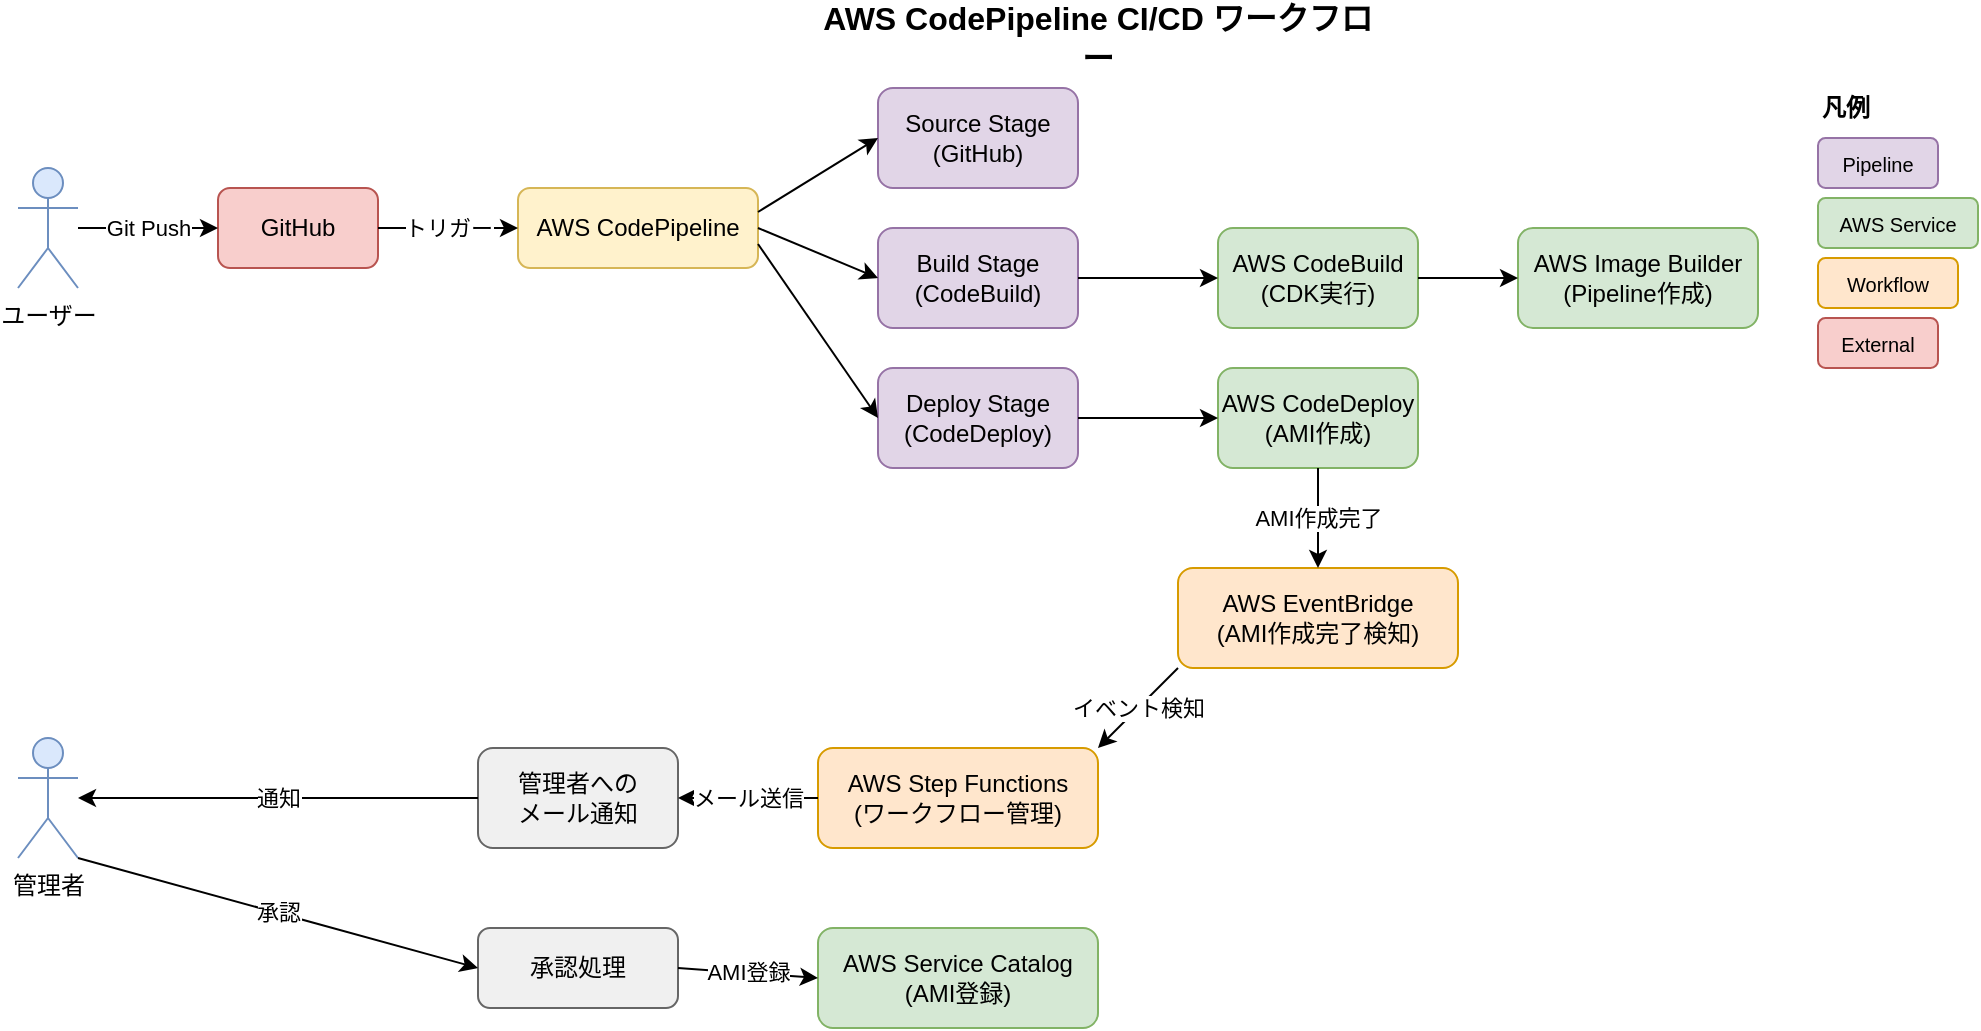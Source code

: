 <?xml version="1.0" encoding="UTF-8"?>
<mxfile>
    <diagram id="C5RBs43oDa-KdzZeNtuy" name="Page-1">
        <mxGraphModel dx="1422" dy="794" grid="1" gridSize="10" guides="1" tooltips="1" connect="1" arrows="1" fold="1" page="1" pageScale="1" pageWidth="1169" pageHeight="827" math="0" shadow="0">
            <root>
                <mxCell id="WIyWlLk6GJQsqaUBKTNV-0"/>
                <mxCell id="WIyWlLk6GJQsqaUBKTNV-1" parent="WIyWlLk6GJQsqaUBKTNV-0"/>
                
                <!-- User -->
                <mxCell id="user-1" value="ユーザー" style="shape=umlActor;verticalLabelPosition=bottom;verticalAlign=top;html=1;outlineConnect=0;fillColor=#dae8fc;strokeColor=#6c8ebf;" vertex="1" parent="WIyWlLk6GJQsqaUBKTNV-1">
                    <mxGeometry x="50" y="100" width="30" height="60" as="geometry"/>
                </mxCell>
                
                <!-- GitHub -->
                <mxCell id="github-1" value="GitHub" style="rounded=1;whiteSpace=wrap;html=1;fillColor=#f8cecc;strokeColor=#b85450;" vertex="1" parent="WIyWlLk6GJQsqaUBKTNV-1">
                    <mxGeometry x="150" y="110" width="80" height="40" as="geometry"/>
                </mxCell>
                
                <!-- CodePipeline -->
                <mxCell id="codepipeline-1" value="AWS CodePipeline" style="rounded=1;whiteSpace=wrap;html=1;fillColor=#fff2cc;strokeColor=#d6b656;" vertex="1" parent="WIyWlLk6GJQsqaUBKTNV-1">
                    <mxGeometry x="300" y="110" width="120" height="40" as="geometry"/>
                </mxCell>
                
                <!-- Source Stage -->
                <mxCell id="source-1" value="Source Stage&#10;(GitHub)" style="rounded=1;whiteSpace=wrap;html=1;fillColor=#e1d5e7;strokeColor=#9673a6;" vertex="1" parent="WIyWlLk6GJQsqaUBKTNV-1">
                    <mxGeometry x="480" y="60" width="100" height="50" as="geometry"/>
                </mxCell>
                
                <!-- Build Stage -->
                <mxCell id="build-1" value="Build Stage&#10;(CodeBuild)" style="rounded=1;whiteSpace=wrap;html=1;fillColor=#e1d5e7;strokeColor=#9673a6;" vertex="1" parent="WIyWlLk6GJQsqaUBKTNV-1">
                    <mxGeometry x="480" y="130" width="100" height="50" as="geometry"/>
                </mxCell>
                
                <!-- Deploy Stage -->
                <mxCell id="deploy-1" value="Deploy Stage&#10;(CodeDeploy)" style="rounded=1;whiteSpace=wrap;html=1;fillColor=#e1d5e7;strokeColor=#9673a6;" vertex="1" parent="WIyWlLk6GJQsqaUBKTNV-1">
                    <mxGeometry x="480" y="200" width="100" height="50" as="geometry"/>
                </mxCell>
                
                <!-- CodeBuild -->
                <mxCell id="codebuild-1" value="AWS CodeBuild&#10;(CDK実行)" style="rounded=1;whiteSpace=wrap;html=1;fillColor=#d5e8d4;strokeColor=#82b366;" vertex="1" parent="WIyWlLk6GJQsqaUBKTNV-1">
                    <mxGeometry x="650" y="130" width="100" height="50" as="geometry"/>
                </mxCell>
                
                <!-- Image Builder -->
                <mxCell id="imagebuilder-1" value="AWS Image Builder&#10;(Pipeline作成)" style="rounded=1;whiteSpace=wrap;html=1;fillColor=#d5e8d4;strokeColor=#82b366;" vertex="1" parent="WIyWlLk6GJQsqaUBKTNV-1">
                    <mxGeometry x="800" y="130" width="120" height="50" as="geometry"/>
                </mxCell>
                
                <!-- CodeDeploy -->
                <mxCell id="codedeploy-1" value="AWS CodeDeploy&#10;(AMI作成)" style="rounded=1;whiteSpace=wrap;html=1;fillColor=#d5e8d4;strokeColor=#82b366;" vertex="1" parent="WIyWlLk6GJQsqaUBKTNV-1">
                    <mxGeometry x="650" y="200" width="100" height="50" as="geometry"/>
                </mxCell>
                
                <!-- EventBridge -->
                <mxCell id="eventbridge-1" value="AWS EventBridge&#10;(AMI作成完了検知)" style="rounded=1;whiteSpace=wrap;html=1;fillColor=#ffe6cc;strokeColor=#d79b00;" vertex="1" parent="WIyWlLk6GJQsqaUBKTNV-1">
                    <mxGeometry x="630" y="300" width="140" height="50" as="geometry"/>
                </mxCell>
                
                <!-- Step Functions -->
                <mxCell id="stepfunctions-1" value="AWS Step Functions&#10;(ワークフロー管理)" style="rounded=1;whiteSpace=wrap;html=1;fillColor=#ffe6cc;strokeColor=#d79b00;" vertex="1" parent="WIyWlLk6GJQsqaUBKTNV-1">
                    <mxGeometry x="450" y="390" width="140" height="50" as="geometry"/>
                </mxCell>
                
                <!-- Email Notification -->
                <mxCell id="email-1" value="管理者への&#10;メール通知" style="rounded=1;whiteSpace=wrap;html=1;fillColor=#f0f0f0;strokeColor=#666666;" vertex="1" parent="WIyWlLk6GJQsqaUBKTNV-1">
                    <mxGeometry x="280" y="390" width="100" height="50" as="geometry"/>
                </mxCell>
                
                <!-- Admin -->
                <mxCell id="admin-1" value="管理者" style="shape=umlActor;verticalLabelPosition=bottom;verticalAlign=top;html=1;outlineConnect=0;fillColor=#dae8fc;strokeColor=#6c8ebf;" vertex="1" parent="WIyWlLk6GJQsqaUBKTNV-1">
                    <mxGeometry x="50" y="385" width="30" height="60" as="geometry"/>
                </mxCell>
                
                <!-- Approval -->
                <mxCell id="approval-1" value="承認処理" style="rounded=1;whiteSpace=wrap;html=1;fillColor=#f0f0f0;strokeColor=#666666;" vertex="1" parent="WIyWlLk6GJQsqaUBKTNV-1">
                    <mxGeometry x="280" y="480" width="100" height="40" as="geometry"/>
                </mxCell>
                
                <!-- Service Catalog -->
                <mxCell id="servicecatalog-1" value="AWS Service Catalog&#10;(AMI登録)" style="rounded=1;whiteSpace=wrap;html=1;fillColor=#d5e8d4;strokeColor=#82b366;" vertex="1" parent="WIyWlLk6GJQsqaUBKTNV-1">
                    <mxGeometry x="450" y="480" width="140" height="50" as="geometry"/>
                </mxCell>
                
                <!-- Arrows -->
                <mxCell id="arrow-1" value="Git Push" style="endArrow=classic;html=1;rounded=0;exitX=1;exitY=0.5;exitDx=0;exitDy=0;entryX=0;entryY=0.5;entryDx=0;entryDy=0;" edge="1" parent="WIyWlLk6GJQsqaUBKTNV-1" source="user-1" target="github-1">
                    <mxGeometry relative="1" as="geometry"/>
                </mxCell>
                
                <mxCell id="arrow-2" value="トリガー" style="endArrow=classic;html=1;rounded=0;exitX=1;exitY=0.5;exitDx=0;exitDy=0;entryX=0;entryY=0.5;entryDx=0;entryDy=0;" edge="1" parent="WIyWlLk6GJQsqaUBKTNV-1" source="github-1" target="codepipeline-1">
                    <mxGeometry relative="1" as="geometry"/>
                </mxCell>
                
                <mxCell id="arrow-3" value="" style="endArrow=classic;html=1;rounded=0;exitX=1;exitY=0.3;exitDx=0;exitDy=0;entryX=0;entryY=0.5;entryDx=0;entryDy=0;" edge="1" parent="WIyWlLk6GJQsqaUBKTNV-1" source="codepipeline-1" target="source-1">
                    <mxGeometry relative="1" as="geometry"/>
                </mxCell>
                
                <mxCell id="arrow-4" value="" style="endArrow=classic;html=1;rounded=0;exitX=1;exitY=0.5;exitDx=0;exitDy=0;entryX=0;entryY=0.5;entryDx=0;entryDy=0;" edge="1" parent="WIyWlLk6GJQsqaUBKTNV-1" source="codepipeline-1" target="build-1">
                    <mxGeometry relative="1" as="geometry"/>
                </mxCell>
                
                <mxCell id="arrow-5" value="" style="endArrow=classic;html=1;rounded=0;exitX=1;exitY=0.7;exitDx=0;exitDy=0;entryX=0;entryY=0.5;entryDx=0;entryDy=0;" edge="1" parent="WIyWlLk6GJQsqaUBKTNV-1" source="codepipeline-1" target="deploy-1">
                    <mxGeometry relative="1" as="geometry"/>
                </mxCell>
                
                <mxCell id="arrow-6" value="" style="endArrow=classic;html=1;rounded=0;exitX=1;exitY=0.5;exitDx=0;exitDy=0;entryX=0;entryY=0.5;entryDx=0;entryDy=0;" edge="1" parent="WIyWlLk6GJQsqaUBKTNV-1" source="build-1" target="codebuild-1">
                    <mxGeometry relative="1" as="geometry"/>
                </mxCell>
                
                <mxCell id="arrow-7" value="" style="endArrow=classic;html=1;rounded=0;exitX=1;exitY=0.5;exitDx=0;exitDy=0;entryX=0;entryY=0.5;entryDx=0;entryDy=0;" edge="1" parent="WIyWlLk6GJQsqaUBKTNV-1" source="codebuild-1" target="imagebuilder-1">
                    <mxGeometry relative="1" as="geometry"/>
                </mxCell>
                
                <mxCell id="arrow-8" value="" style="endArrow=classic;html=1;rounded=0;exitX=1;exitY=0.5;exitDx=0;exitDy=0;entryX=0;entryY=0.5;entryDx=0;entryDy=0;" edge="1" parent="WIyWlLk6GJQsqaUBKTNV-1" source="deploy-1" target="codedeploy-1">
                    <mxGeometry relative="1" as="geometry"/>
                </mxCell>
                
                <mxCell id="arrow-9" value="AMI作成完了" style="endArrow=classic;html=1;rounded=0;exitX=0.5;exitY=1;exitDx=0;exitDy=0;entryX=0.5;entryY=0;entryDx=0;entryDy=0;" edge="1" parent="WIyWlLk6GJQsqaUBKTNV-1" source="codedeploy-1" target="eventbridge-1">
                    <mxGeometry relative="1" as="geometry"/>
                </mxCell>
                
                <mxCell id="arrow-10" value="イベント検知" style="endArrow=classic;html=1;rounded=0;exitX=0;exitY=1;exitDx=0;exitDy=0;entryX=1;entryY=0;entryDx=0;entryDy=0;" edge="1" parent="WIyWlLk6GJQsqaUBKTNV-1" source="eventbridge-1" target="stepfunctions-1">
                    <mxGeometry relative="1" as="geometry"/>
                </mxCell>
                
                <mxCell id="arrow-11" value="メール送信" style="endArrow=classic;html=1;rounded=0;exitX=0;exitY=0.5;exitDx=0;exitDy=0;entryX=1;entryY=0.5;entryDx=0;entryDy=0;" edge="1" parent="WIyWlLk6GJQsqaUBKTNV-1" source="stepfunctions-1" target="email-1">
                    <mxGeometry relative="1" as="geometry"/>
                </mxCell>
                
                <mxCell id="arrow-12" value="通知" style="endArrow=classic;html=1;rounded=0;exitX=0;exitY=0.5;exitDx=0;exitDy=0;entryX=1;entryY=0.5;entryDx=0;entryDy=0;" edge="1" parent="WIyWlLk6GJQsqaUBKTNV-1" source="email-1" target="admin-1">
                    <mxGeometry relative="1" as="geometry"/>
                </mxCell>
                
                <mxCell id="arrow-13" value="承認" style="endArrow=classic;html=1;rounded=0;exitX=1;exitY=1;exitDx=0;exitDy=0;entryX=0;entryY=0.5;entryDx=0;entryDy=0;" edge="1" parent="WIyWlLk6GJQsqaUBKTNV-1" source="admin-1" target="approval-1">
                    <mxGeometry relative="1" as="geometry"/>
                </mxCell>
                
                <mxCell id="arrow-14" value="AMI登録" style="endArrow=classic;html=1;rounded=0;exitX=1;exitY=0.5;exitDx=0;exitDy=0;entryX=0;entryY=0.5;entryDx=0;entryDy=0;" edge="1" parent="WIyWlLk6GJQsqaUBKTNV-1" source="approval-1" target="servicecatalog-1">
                    <mxGeometry relative="1" as="geometry"/>
                </mxCell>
                
                <!-- Title -->
                <mxCell id="title-1" value="AWS CodePipeline CI/CD ワークフロー" style="text;html=1;strokeColor=none;fillColor=none;align=center;verticalAlign=middle;whiteSpace=wrap;rounded=0;fontSize=16;fontStyle=1;" vertex="1" parent="WIyWlLk6GJQsqaUBKTNV-1">
                    <mxGeometry x="450" y="20" width="280" height="30" as="geometry"/>
                </mxCell>
                
                <!-- Legend -->
                <mxCell id="legend-1" value="凡例" style="text;html=1;strokeColor=none;fillColor=none;align=left;verticalAlign=middle;whiteSpace=wrap;rounded=0;fontSize=12;fontStyle=1;" vertex="1" parent="WIyWlLk6GJQsqaUBKTNV-1">
                    <mxGeometry x="950" y="60" width="40" height="20" as="geometry"/>
                </mxCell>
                
                <mxCell id="legend-pipeline" value="Pipeline" style="rounded=1;whiteSpace=wrap;html=1;fillColor=#e1d5e7;strokeColor=#9673a6;fontSize=10;" vertex="1" parent="WIyWlLk6GJQsqaUBKTNV-1">
                    <mxGeometry x="950" y="85" width="60" height="25" as="geometry"/>
                </mxCell>
                
                <mxCell id="legend-aws" value="AWS Service" style="rounded=1;whiteSpace=wrap;html=1;fillColor=#d5e8d4;strokeColor=#82b366;fontSize=10;" vertex="1" parent="WIyWlLk6GJQsqaUBKTNV-1">
                    <mxGeometry x="950" y="115" width="80" height="25" as="geometry"/>
                </mxCell>
                
                <mxCell id="legend-workflow" value="Workflow" style="rounded=1;whiteSpace=wrap;html=1;fillColor=#ffe6cc;strokeColor=#d79b00;fontSize=10;" vertex="1" parent="WIyWlLk6GJQsqaUBKTNV-1">
                    <mxGeometry x="950" y="145" width="70" height="25" as="geometry"/>
                </mxCell>
                
                <mxCell id="legend-external" value="External" style="rounded=1;whiteSpace=wrap;html=1;fillColor=#f8cecc;strokeColor=#b85450;fontSize=10;" vertex="1" parent="WIyWlLk6GJQsqaUBKTNV-1">
                    <mxGeometry x="950" y="175" width="60" height="25" as="geometry"/>
                </mxCell>
                
            </root>
        </mxGraphModel>
    </diagram>
</mxfile>